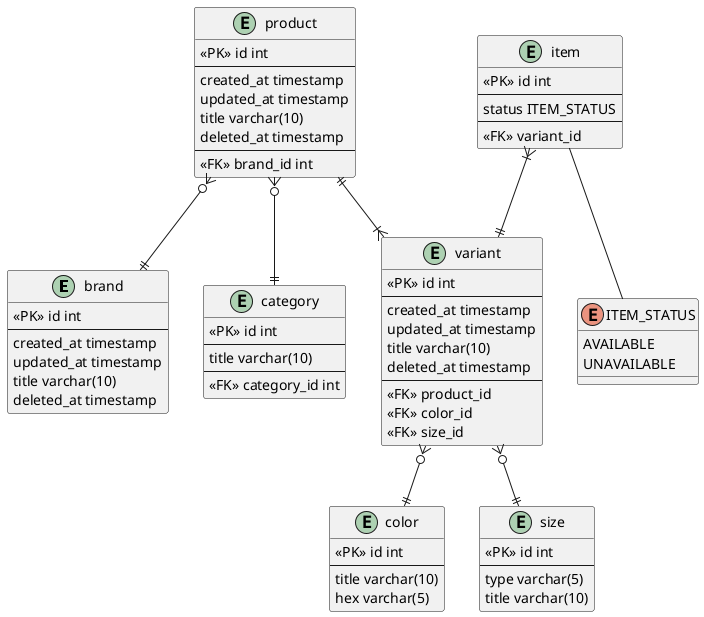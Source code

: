 @startuml product

entity brand {
    <<PK>> id int
    --
    created_at timestamp
    updated_at timestamp
    title varchar(10)
    deleted_at timestamp
}

entity product {
    <<PK>> id int
    --
    created_at timestamp
    updated_at timestamp
    title varchar(10)
    deleted_at timestamp
    --
    <<FK>> brand_id int
}

entity variant {
    <<PK>> id int
    --
    created_at timestamp
    updated_at timestamp
    title varchar(10)
    deleted_at timestamp
    --
    <<FK>> product_id
    <<FK>> color_id
    <<FK>> size_id
}

enum ITEM_STATUS {
    AVAILABLE
    UNAVAILABLE
}

entity item {
    <<PK>> id int
    --
    status ITEM_STATUS
    --
    <<FK>> variant_id
}

entity color {
    <<PK>> id int
    --
    title varchar(10)
    hex varchar(5)
}

entity size {
    <<PK>> id int
    --
    type varchar(5)
    title varchar(10)
}

entity category {
    <<PK>> id int
    --
    title varchar(10)
    --
    <<FK>> category_id int
}

product }o--|| brand
product ||--|{ variant
item -- ITEM_STATUS
item }|--|| variant
variant }o--|| color
variant }o--|| size
product }o--|| category

@enduml